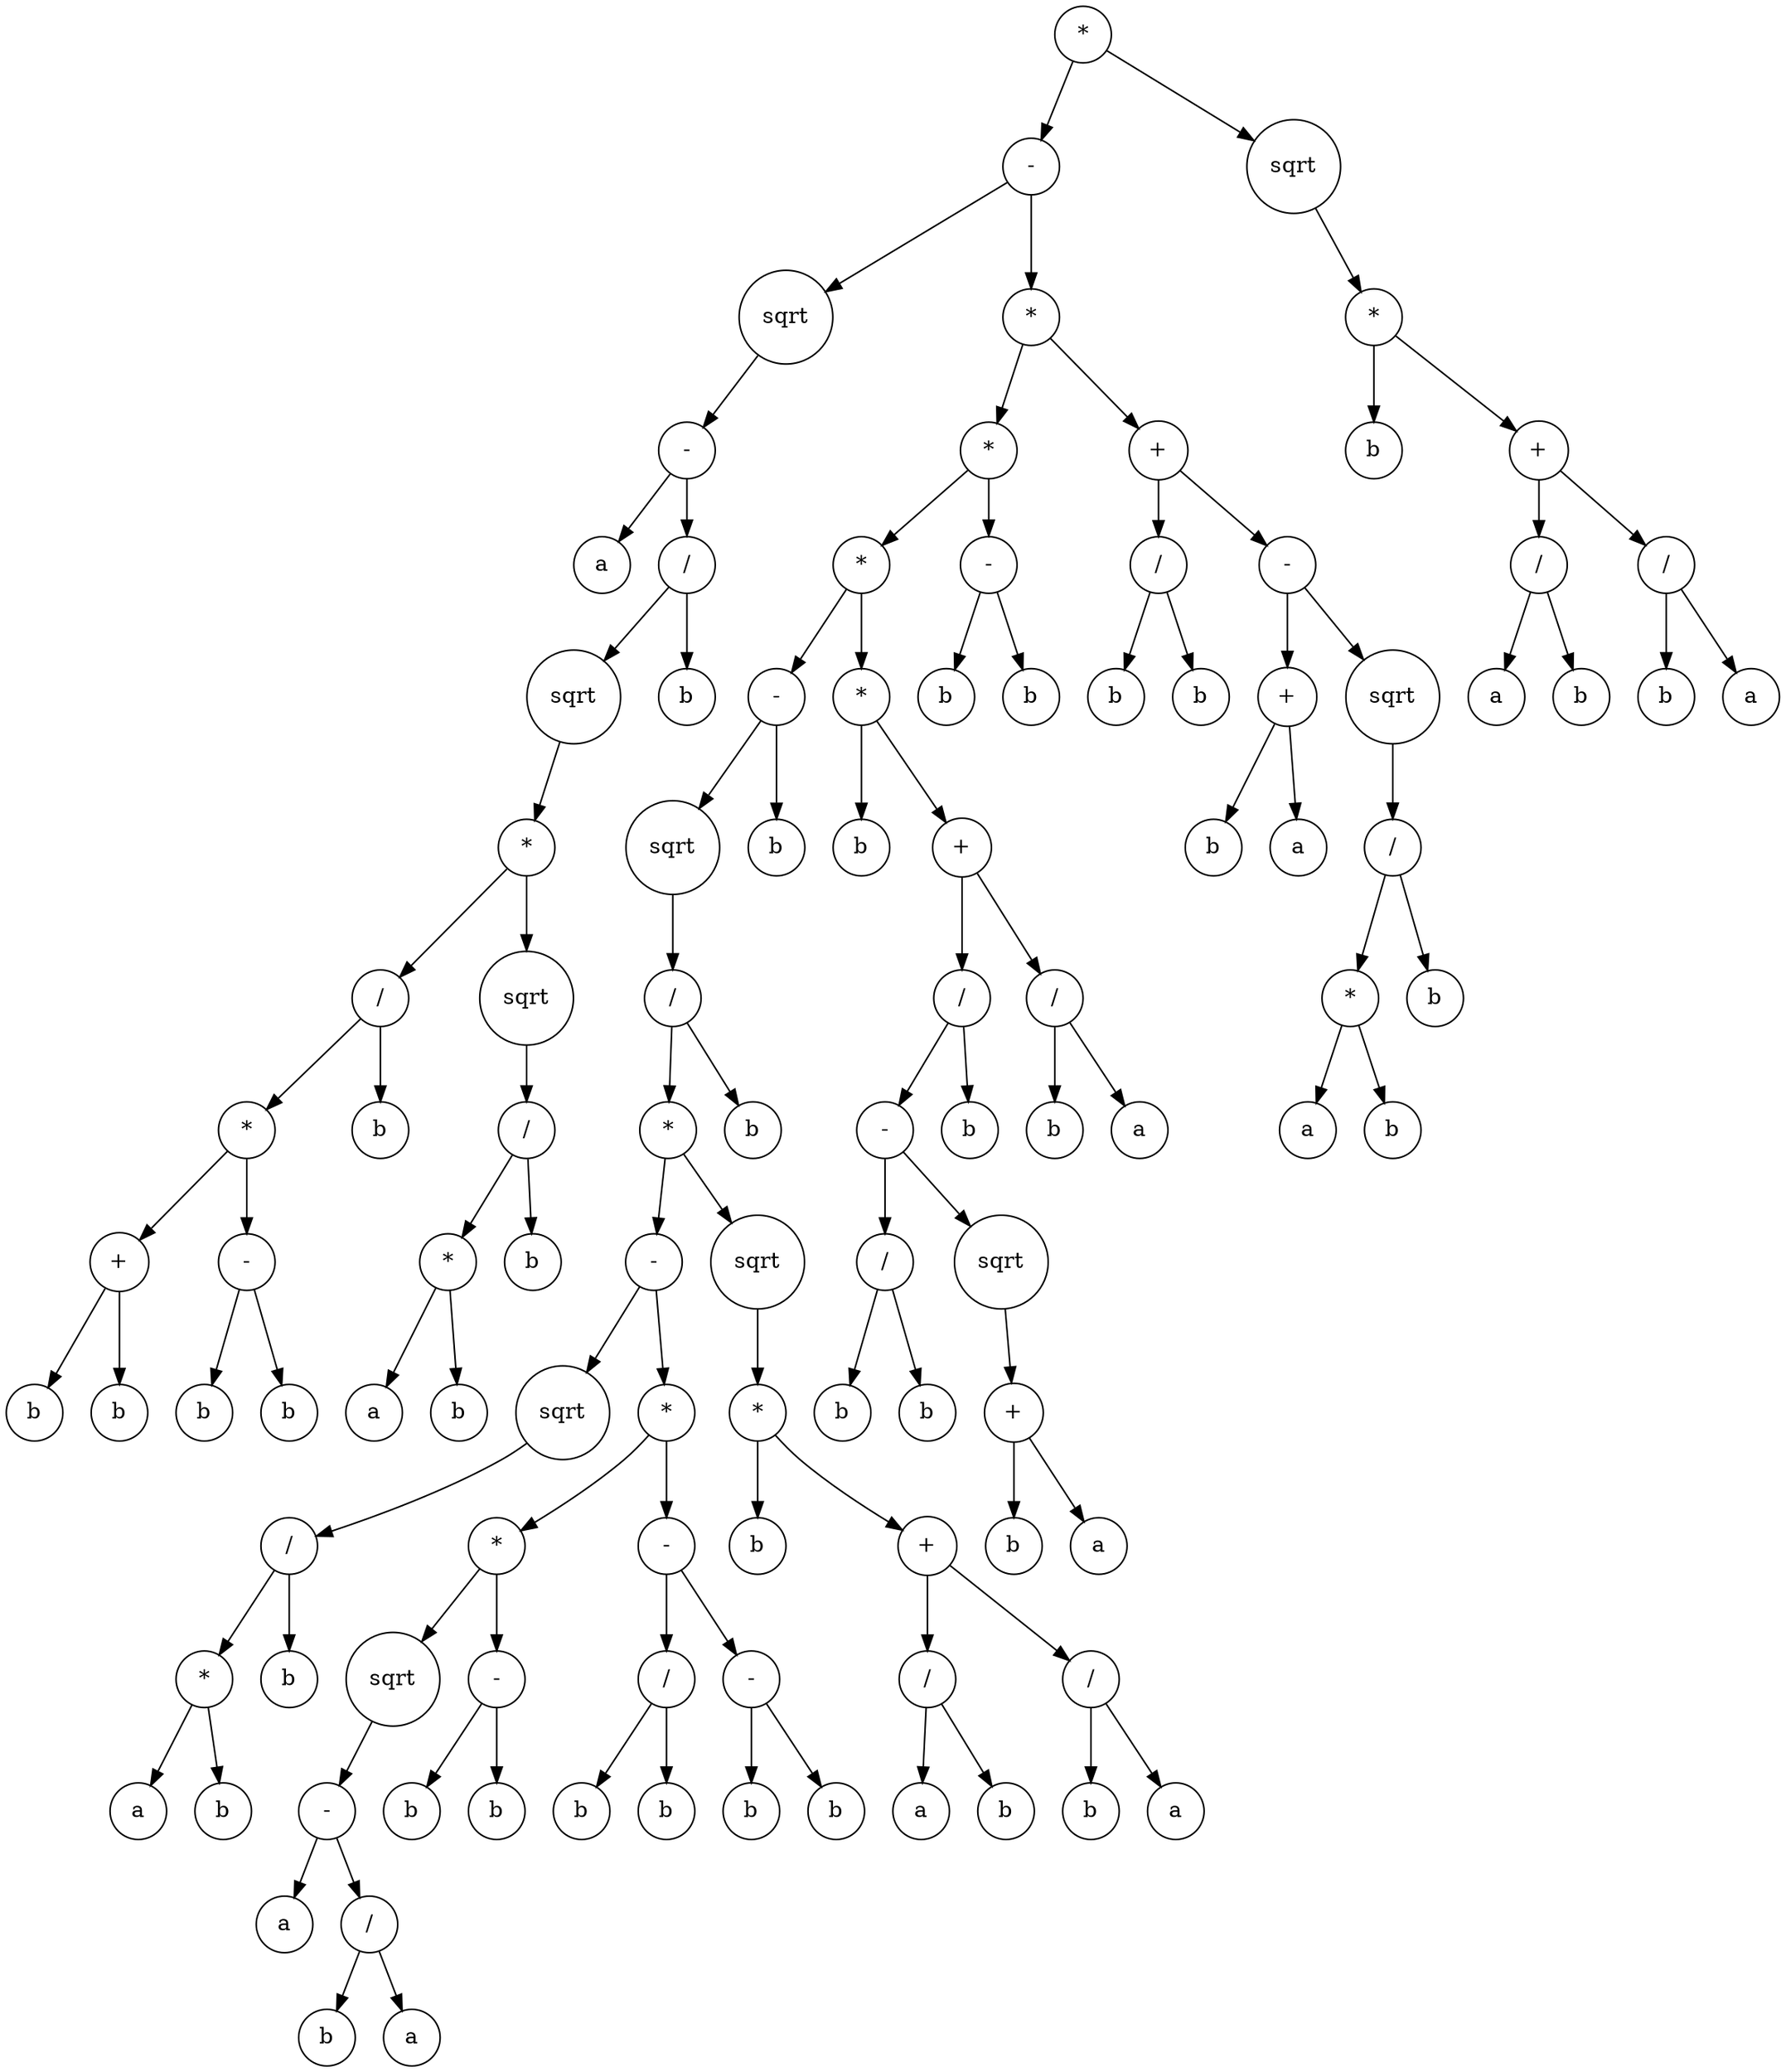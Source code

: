 digraph g {
graph [ordering=out];
node [shape=circle];
n[label = "*"];
n0[label = "-"];
n00[label = "sqrt"];
n000[label = "-"];
n0000[label = "a"];
n000 -> n0000;
n0001[label = "/"];
n00010[label = "sqrt"];
n000100[label = "*"];
n0001000[label = "/"];
n00010000[label = "*"];
n000100000[label = "+"];
n0001000000[label = "b"];
n000100000 -> n0001000000;
n0001000001[label = "b"];
n000100000 -> n0001000001;
n00010000 -> n000100000;
n000100001[label = "-"];
n0001000010[label = "b"];
n000100001 -> n0001000010;
n0001000011[label = "b"];
n000100001 -> n0001000011;
n00010000 -> n000100001;
n0001000 -> n00010000;
n00010001[label = "b"];
n0001000 -> n00010001;
n000100 -> n0001000;
n0001001[label = "sqrt"];
n00010010[label = "/"];
n000100100[label = "*"];
n0001001000[label = "a"];
n000100100 -> n0001001000;
n0001001001[label = "b"];
n000100100 -> n0001001001;
n00010010 -> n000100100;
n000100101[label = "b"];
n00010010 -> n000100101;
n0001001 -> n00010010;
n000100 -> n0001001;
n00010 -> n000100;
n0001 -> n00010;
n00011[label = "b"];
n0001 -> n00011;
n000 -> n0001;
n00 -> n000;
n0 -> n00;
n01[label = "*"];
n010[label = "*"];
n0100[label = "*"];
n01000[label = "-"];
n010000[label = "sqrt"];
n0100000[label = "/"];
n01000000[label = "*"];
n010000000[label = "-"];
n0100000000[label = "sqrt"];
n01000000000[label = "/"];
n010000000000[label = "*"];
n0100000000000[label = "a"];
n010000000000 -> n0100000000000;
n0100000000001[label = "b"];
n010000000000 -> n0100000000001;
n01000000000 -> n010000000000;
n010000000001[label = "b"];
n01000000000 -> n010000000001;
n0100000000 -> n01000000000;
n010000000 -> n0100000000;
n0100000001[label = "*"];
n01000000010[label = "*"];
n010000000100[label = "sqrt"];
n0100000001000[label = "-"];
n01000000010000[label = "a"];
n0100000001000 -> n01000000010000;
n01000000010001[label = "/"];
n010000000100010[label = "b"];
n01000000010001 -> n010000000100010;
n010000000100011[label = "a"];
n01000000010001 -> n010000000100011;
n0100000001000 -> n01000000010001;
n010000000100 -> n0100000001000;
n01000000010 -> n010000000100;
n010000000101[label = "-"];
n0100000001010[label = "b"];
n010000000101 -> n0100000001010;
n0100000001011[label = "b"];
n010000000101 -> n0100000001011;
n01000000010 -> n010000000101;
n0100000001 -> n01000000010;
n01000000011[label = "-"];
n010000000110[label = "/"];
n0100000001100[label = "b"];
n010000000110 -> n0100000001100;
n0100000001101[label = "b"];
n010000000110 -> n0100000001101;
n01000000011 -> n010000000110;
n010000000111[label = "-"];
n0100000001110[label = "b"];
n010000000111 -> n0100000001110;
n0100000001111[label = "b"];
n010000000111 -> n0100000001111;
n01000000011 -> n010000000111;
n0100000001 -> n01000000011;
n010000000 -> n0100000001;
n01000000 -> n010000000;
n010000001[label = "sqrt"];
n0100000010[label = "*"];
n01000000100[label = "b"];
n0100000010 -> n01000000100;
n01000000101[label = "+"];
n010000001010[label = "/"];
n0100000010100[label = "a"];
n010000001010 -> n0100000010100;
n0100000010101[label = "b"];
n010000001010 -> n0100000010101;
n01000000101 -> n010000001010;
n010000001011[label = "/"];
n0100000010110[label = "b"];
n010000001011 -> n0100000010110;
n0100000010111[label = "a"];
n010000001011 -> n0100000010111;
n01000000101 -> n010000001011;
n0100000010 -> n01000000101;
n010000001 -> n0100000010;
n01000000 -> n010000001;
n0100000 -> n01000000;
n01000001[label = "b"];
n0100000 -> n01000001;
n010000 -> n0100000;
n01000 -> n010000;
n010001[label = "b"];
n01000 -> n010001;
n0100 -> n01000;
n01001[label = "*"];
n010010[label = "b"];
n01001 -> n010010;
n010011[label = "+"];
n0100110[label = "/"];
n01001100[label = "-"];
n010011000[label = "/"];
n0100110000[label = "b"];
n010011000 -> n0100110000;
n0100110001[label = "b"];
n010011000 -> n0100110001;
n01001100 -> n010011000;
n010011001[label = "sqrt"];
n0100110010[label = "+"];
n01001100100[label = "b"];
n0100110010 -> n01001100100;
n01001100101[label = "a"];
n0100110010 -> n01001100101;
n010011001 -> n0100110010;
n01001100 -> n010011001;
n0100110 -> n01001100;
n01001101[label = "b"];
n0100110 -> n01001101;
n010011 -> n0100110;
n0100111[label = "/"];
n01001110[label = "b"];
n0100111 -> n01001110;
n01001111[label = "a"];
n0100111 -> n01001111;
n010011 -> n0100111;
n01001 -> n010011;
n0100 -> n01001;
n010 -> n0100;
n0101[label = "-"];
n01010[label = "b"];
n0101 -> n01010;
n01011[label = "b"];
n0101 -> n01011;
n010 -> n0101;
n01 -> n010;
n011[label = "+"];
n0110[label = "/"];
n01100[label = "b"];
n0110 -> n01100;
n01101[label = "b"];
n0110 -> n01101;
n011 -> n0110;
n0111[label = "-"];
n01110[label = "+"];
n011100[label = "b"];
n01110 -> n011100;
n011101[label = "a"];
n01110 -> n011101;
n0111 -> n01110;
n01111[label = "sqrt"];
n011110[label = "/"];
n0111100[label = "*"];
n01111000[label = "a"];
n0111100 -> n01111000;
n01111001[label = "b"];
n0111100 -> n01111001;
n011110 -> n0111100;
n0111101[label = "b"];
n011110 -> n0111101;
n01111 -> n011110;
n0111 -> n01111;
n011 -> n0111;
n01 -> n011;
n0 -> n01;
n -> n0;
n1[label = "sqrt"];
n10[label = "*"];
n100[label = "b"];
n10 -> n100;
n101[label = "+"];
n1010[label = "/"];
n10100[label = "a"];
n1010 -> n10100;
n10101[label = "b"];
n1010 -> n10101;
n101 -> n1010;
n1011[label = "/"];
n10110[label = "b"];
n1011 -> n10110;
n10111[label = "a"];
n1011 -> n10111;
n101 -> n1011;
n10 -> n101;
n1 -> n10;
n -> n1;
}
